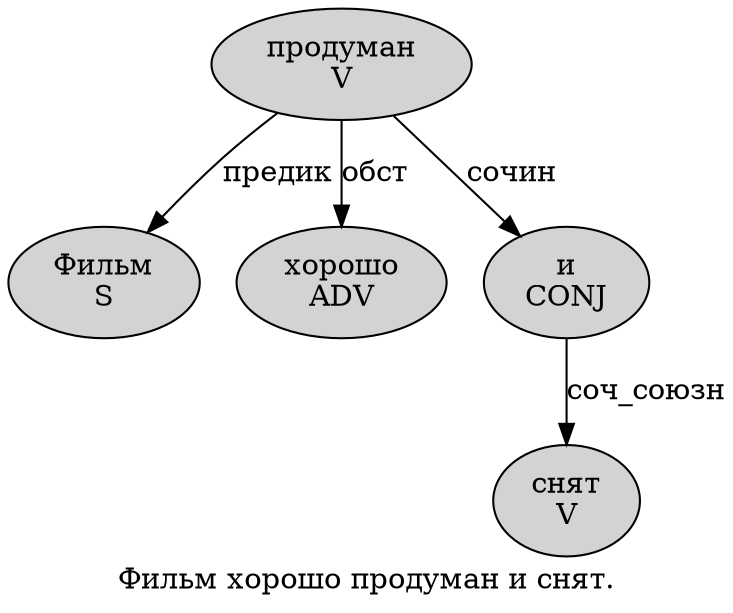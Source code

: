 digraph SENTENCE_4426 {
	graph [label="Фильм хорошо продуман и снят."]
	node [style=filled]
		0 [label="Фильм
S" color="" fillcolor=lightgray penwidth=1 shape=ellipse]
		1 [label="хорошо
ADV" color="" fillcolor=lightgray penwidth=1 shape=ellipse]
		2 [label="продуман
V" color="" fillcolor=lightgray penwidth=1 shape=ellipse]
		3 [label="и
CONJ" color="" fillcolor=lightgray penwidth=1 shape=ellipse]
		4 [label="снят
V" color="" fillcolor=lightgray penwidth=1 shape=ellipse]
			2 -> 0 [label="предик"]
			2 -> 1 [label="обст"]
			2 -> 3 [label="сочин"]
			3 -> 4 [label="соч_союзн"]
}